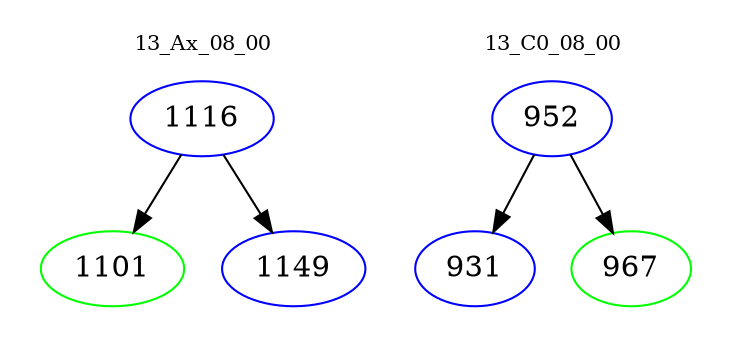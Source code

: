 digraph{
subgraph cluster_0 {
color = white
label = "13_Ax_08_00";
fontsize=10;
T0_1116 [label="1116", color="blue"]
T0_1116 -> T0_1101 [color="black"]
T0_1101 [label="1101", color="green"]
T0_1116 -> T0_1149 [color="black"]
T0_1149 [label="1149", color="blue"]
}
subgraph cluster_1 {
color = white
label = "13_C0_08_00";
fontsize=10;
T1_952 [label="952", color="blue"]
T1_952 -> T1_931 [color="black"]
T1_931 [label="931", color="blue"]
T1_952 -> T1_967 [color="black"]
T1_967 [label="967", color="green"]
}
}

